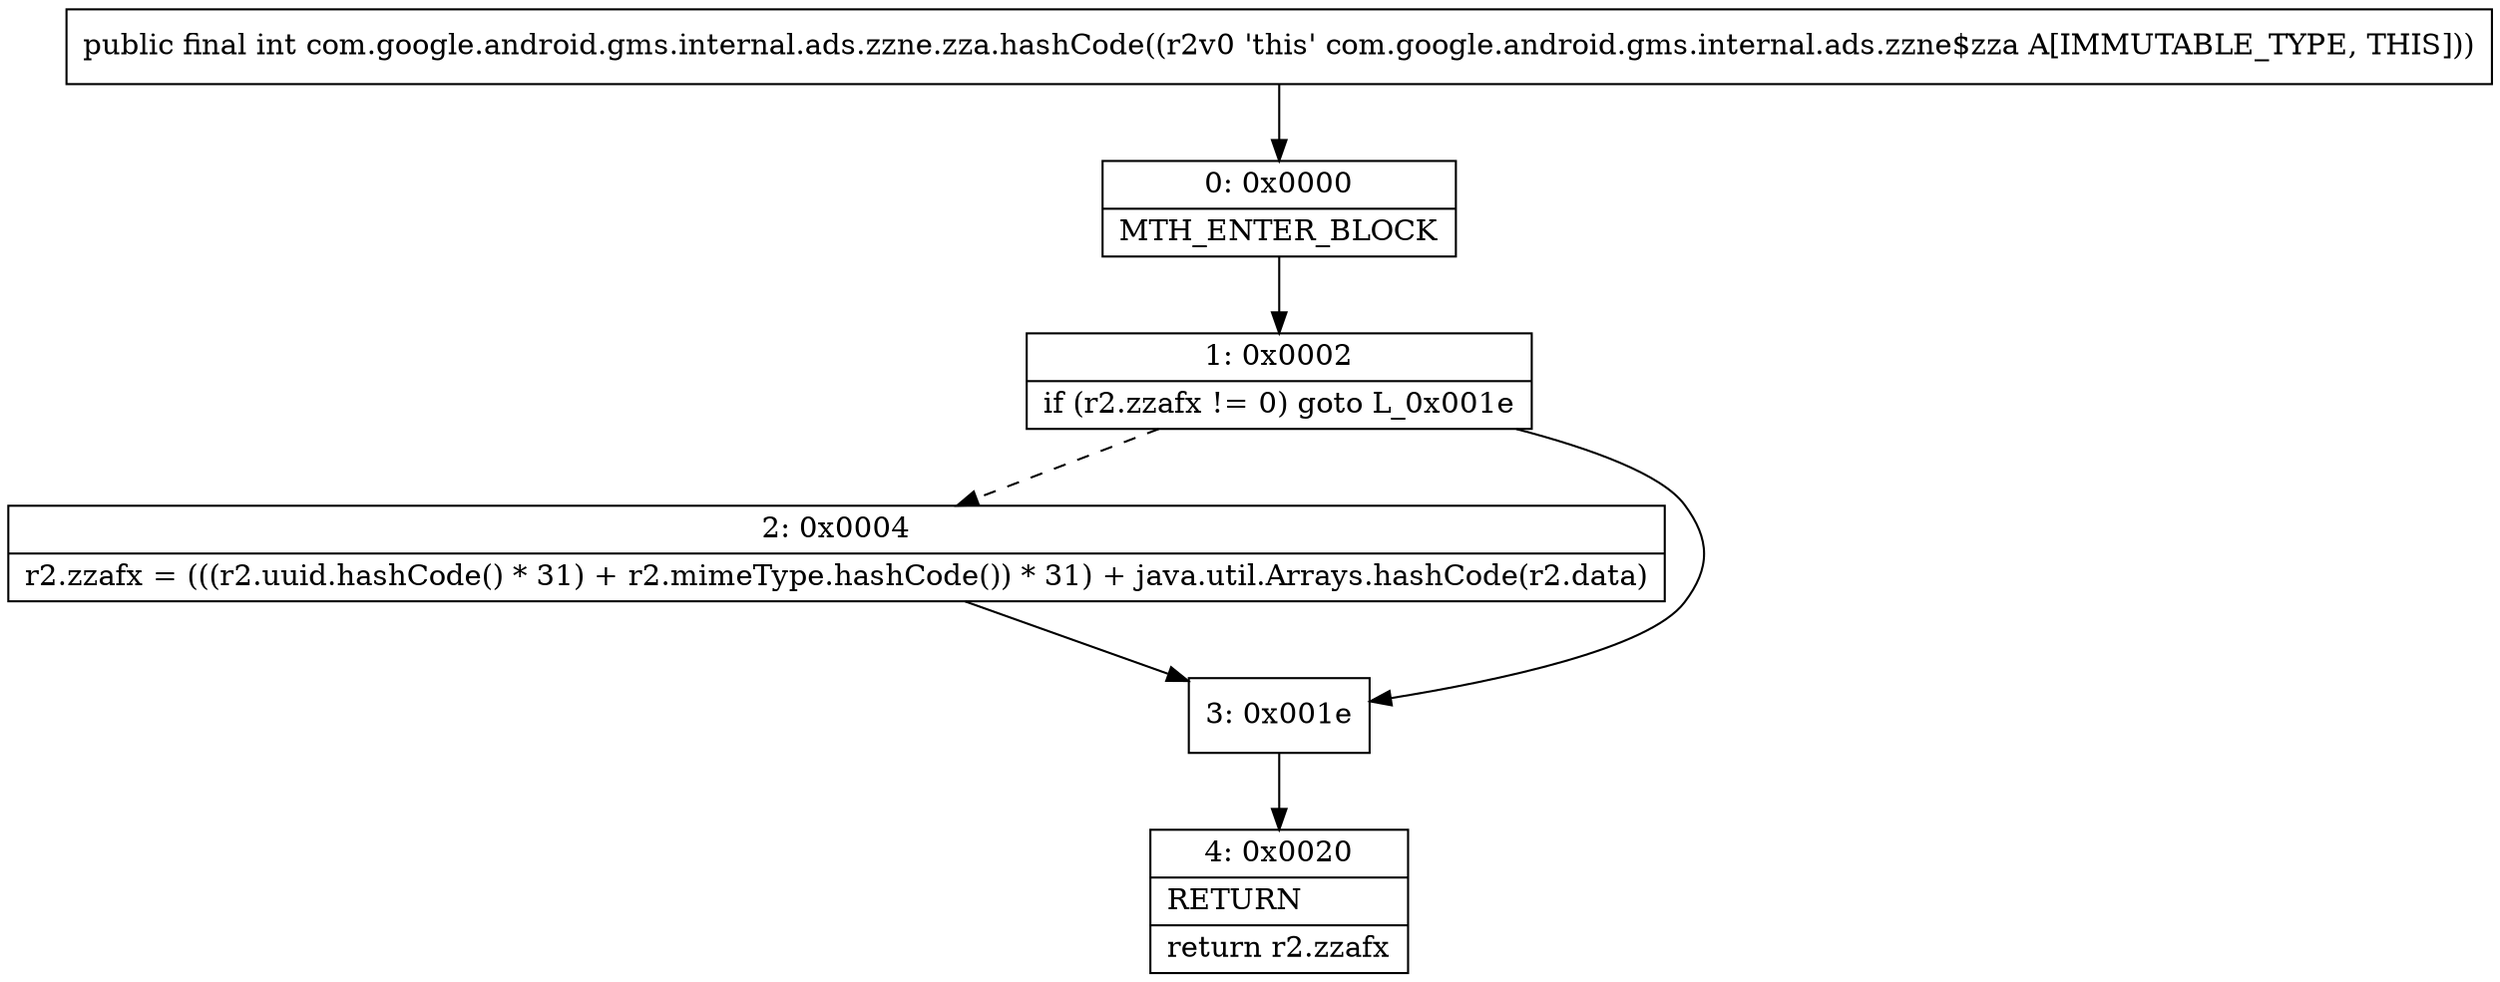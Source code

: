 digraph "CFG forcom.google.android.gms.internal.ads.zzne.zza.hashCode()I" {
Node_0 [shape=record,label="{0\:\ 0x0000|MTH_ENTER_BLOCK\l}"];
Node_1 [shape=record,label="{1\:\ 0x0002|if (r2.zzafx != 0) goto L_0x001e\l}"];
Node_2 [shape=record,label="{2\:\ 0x0004|r2.zzafx = (((r2.uuid.hashCode() * 31) + r2.mimeType.hashCode()) * 31) + java.util.Arrays.hashCode(r2.data)\l}"];
Node_3 [shape=record,label="{3\:\ 0x001e}"];
Node_4 [shape=record,label="{4\:\ 0x0020|RETURN\l|return r2.zzafx\l}"];
MethodNode[shape=record,label="{public final int com.google.android.gms.internal.ads.zzne.zza.hashCode((r2v0 'this' com.google.android.gms.internal.ads.zzne$zza A[IMMUTABLE_TYPE, THIS])) }"];
MethodNode -> Node_0;
Node_0 -> Node_1;
Node_1 -> Node_2[style=dashed];
Node_1 -> Node_3;
Node_2 -> Node_3;
Node_3 -> Node_4;
}

